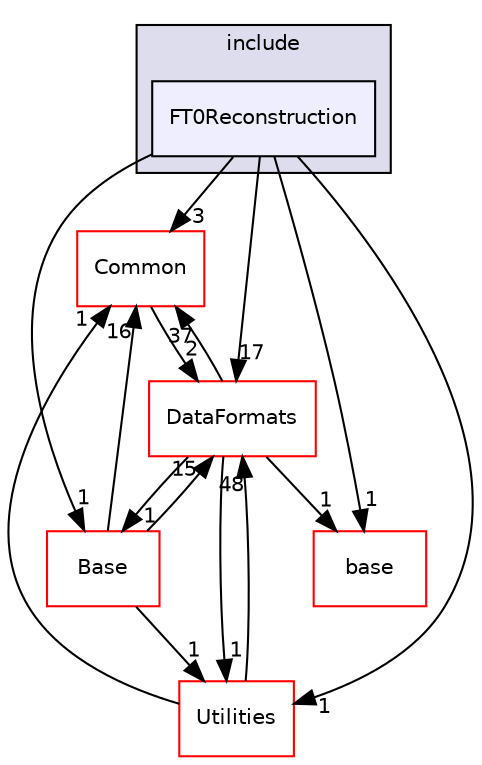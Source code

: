 digraph "/home/travis/build/AliceO2Group/AliceO2/Detectors/FIT/FT0/reconstruction/include/FT0Reconstruction" {
  bgcolor=transparent;
  compound=true
  node [ fontsize="10", fontname="Helvetica"];
  edge [ labelfontsize="10", labelfontname="Helvetica"];
  subgraph clusterdir_ee46b747e1abe6c555594e61ae5c8c00 {
    graph [ bgcolor="#ddddee", pencolor="black", label="include" fontname="Helvetica", fontsize="10", URL="dir_ee46b747e1abe6c555594e61ae5c8c00.html"]
  dir_edb12ba46d434384498464753fd13f73 [shape=box, label="FT0Reconstruction", style="filled", fillcolor="#eeeeff", pencolor="black", URL="dir_edb12ba46d434384498464753fd13f73.html"];
  }
  dir_4ab6b4cc6a7edbff49100e9123df213f [shape=box label="Common" color="red" URL="dir_4ab6b4cc6a7edbff49100e9123df213f.html"];
  dir_b05a5fa85f84bfc9013183c9d87f9a36 [shape=box label="Utilities" color="red" URL="dir_b05a5fa85f84bfc9013183c9d87f9a36.html"];
  dir_37c90836491b695b472bf98d1be8336b [shape=box label="Base" color="red" URL="dir_37c90836491b695b472bf98d1be8336b.html"];
  dir_63da1bf9cbb165deb85abc813a5acde9 [shape=box label="base" color="red" URL="dir_63da1bf9cbb165deb85abc813a5acde9.html"];
  dir_2171f7ec022c5423887b07c69b2f5b48 [shape=box label="DataFormats" color="red" URL="dir_2171f7ec022c5423887b07c69b2f5b48.html"];
  dir_edb12ba46d434384498464753fd13f73->dir_4ab6b4cc6a7edbff49100e9123df213f [headlabel="3", labeldistance=1.5 headhref="dir_000471_000029.html"];
  dir_edb12ba46d434384498464753fd13f73->dir_b05a5fa85f84bfc9013183c9d87f9a36 [headlabel="1", labeldistance=1.5 headhref="dir_000471_000600.html"];
  dir_edb12ba46d434384498464753fd13f73->dir_37c90836491b695b472bf98d1be8336b [headlabel="1", labeldistance=1.5 headhref="dir_000471_000274.html"];
  dir_edb12ba46d434384498464753fd13f73->dir_63da1bf9cbb165deb85abc813a5acde9 [headlabel="1", labeldistance=1.5 headhref="dir_000471_000344.html"];
  dir_edb12ba46d434384498464753fd13f73->dir_2171f7ec022c5423887b07c69b2f5b48 [headlabel="17", labeldistance=1.5 headhref="dir_000471_000079.html"];
  dir_4ab6b4cc6a7edbff49100e9123df213f->dir_2171f7ec022c5423887b07c69b2f5b48 [headlabel="2", labeldistance=1.5 headhref="dir_000029_000079.html"];
  dir_b05a5fa85f84bfc9013183c9d87f9a36->dir_4ab6b4cc6a7edbff49100e9123df213f [headlabel="1", labeldistance=1.5 headhref="dir_000600_000029.html"];
  dir_b05a5fa85f84bfc9013183c9d87f9a36->dir_2171f7ec022c5423887b07c69b2f5b48 [headlabel="48", labeldistance=1.5 headhref="dir_000600_000079.html"];
  dir_37c90836491b695b472bf98d1be8336b->dir_4ab6b4cc6a7edbff49100e9123df213f [headlabel="16", labeldistance=1.5 headhref="dir_000274_000029.html"];
  dir_37c90836491b695b472bf98d1be8336b->dir_b05a5fa85f84bfc9013183c9d87f9a36 [headlabel="1", labeldistance=1.5 headhref="dir_000274_000600.html"];
  dir_37c90836491b695b472bf98d1be8336b->dir_2171f7ec022c5423887b07c69b2f5b48 [headlabel="15", labeldistance=1.5 headhref="dir_000274_000079.html"];
  dir_2171f7ec022c5423887b07c69b2f5b48->dir_4ab6b4cc6a7edbff49100e9123df213f [headlabel="37", labeldistance=1.5 headhref="dir_000079_000029.html"];
  dir_2171f7ec022c5423887b07c69b2f5b48->dir_b05a5fa85f84bfc9013183c9d87f9a36 [headlabel="1", labeldistance=1.5 headhref="dir_000079_000600.html"];
  dir_2171f7ec022c5423887b07c69b2f5b48->dir_37c90836491b695b472bf98d1be8336b [headlabel="1", labeldistance=1.5 headhref="dir_000079_000274.html"];
  dir_2171f7ec022c5423887b07c69b2f5b48->dir_63da1bf9cbb165deb85abc813a5acde9 [headlabel="1", labeldistance=1.5 headhref="dir_000079_000344.html"];
}
